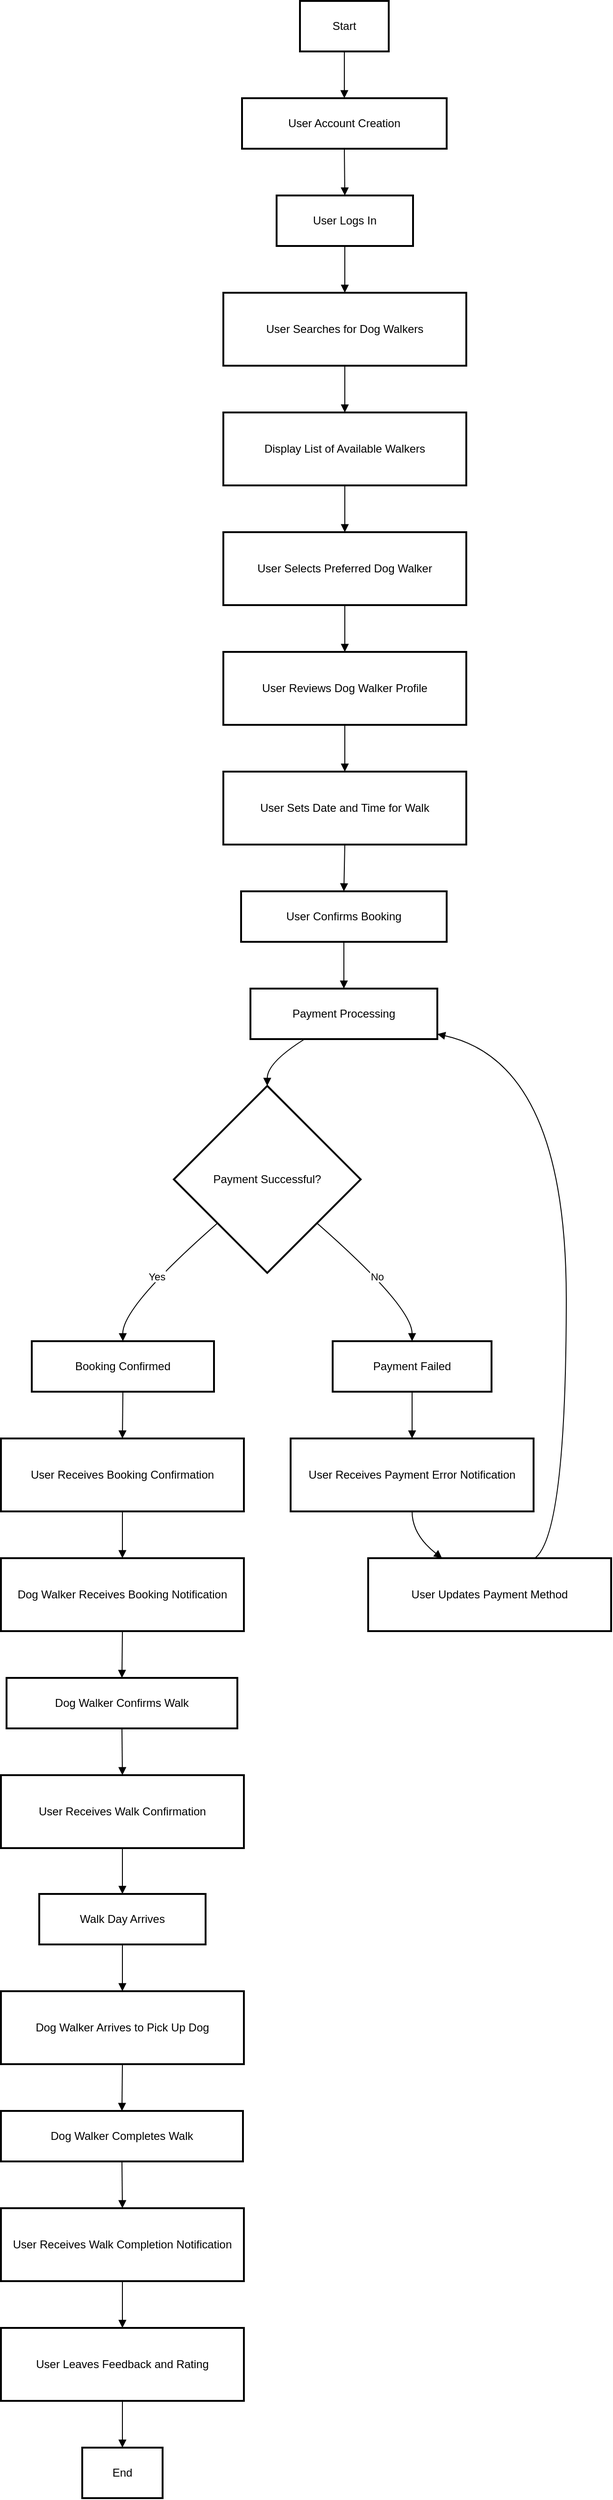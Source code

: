 <mxfile version="26.0.6">
  <diagram name="Page-1" id="MvwG0dxRVGyxBAzFm_LJ">
    <mxGraphModel>
      <root>
        <mxCell id="0" />
        <mxCell id="1" parent="0" />
        <mxCell id="2" value="Start" style="whiteSpace=wrap;strokeWidth=2;" vertex="1" parent="1">
          <mxGeometry x="328" y="8" width="95" height="54" as="geometry" />
        </mxCell>
        <mxCell id="3" value="User Account Creation" style="whiteSpace=wrap;strokeWidth=2;" vertex="1" parent="1">
          <mxGeometry x="266" y="112" width="219" height="54" as="geometry" />
        </mxCell>
        <mxCell id="4" value="User Logs In" style="whiteSpace=wrap;strokeWidth=2;" vertex="1" parent="1">
          <mxGeometry x="303" y="216" width="146" height="54" as="geometry" />
        </mxCell>
        <mxCell id="5" value="User Searches for Dog Walkers" style="whiteSpace=wrap;strokeWidth=2;" vertex="1" parent="1">
          <mxGeometry x="246" y="320" width="260" height="78" as="geometry" />
        </mxCell>
        <mxCell id="6" value="Display List of Available Walkers" style="whiteSpace=wrap;strokeWidth=2;" vertex="1" parent="1">
          <mxGeometry x="246" y="448" width="260" height="78" as="geometry" />
        </mxCell>
        <mxCell id="7" value="User Selects Preferred Dog Walker" style="whiteSpace=wrap;strokeWidth=2;" vertex="1" parent="1">
          <mxGeometry x="246" y="576" width="260" height="78" as="geometry" />
        </mxCell>
        <mxCell id="8" value="User Reviews Dog Walker Profile" style="whiteSpace=wrap;strokeWidth=2;" vertex="1" parent="1">
          <mxGeometry x="246" y="704" width="260" height="78" as="geometry" />
        </mxCell>
        <mxCell id="9" value="User Sets Date and Time for Walk" style="whiteSpace=wrap;strokeWidth=2;" vertex="1" parent="1">
          <mxGeometry x="246" y="832" width="260" height="78" as="geometry" />
        </mxCell>
        <mxCell id="10" value="User Confirms Booking" style="whiteSpace=wrap;strokeWidth=2;" vertex="1" parent="1">
          <mxGeometry x="265" y="960" width="220" height="54" as="geometry" />
        </mxCell>
        <mxCell id="11" value="Payment Processing" style="whiteSpace=wrap;strokeWidth=2;" vertex="1" parent="1">
          <mxGeometry x="275" y="1064" width="200" height="54" as="geometry" />
        </mxCell>
        <mxCell id="12" value="Payment Successful?" style="rhombus;strokeWidth=2;whiteSpace=wrap;" vertex="1" parent="1">
          <mxGeometry x="193" y="1168" width="200" height="200" as="geometry" />
        </mxCell>
        <mxCell id="13" value="Booking Confirmed" style="whiteSpace=wrap;strokeWidth=2;" vertex="1" parent="1">
          <mxGeometry x="41" y="1441" width="195" height="54" as="geometry" />
        </mxCell>
        <mxCell id="14" value="Payment Failed" style="whiteSpace=wrap;strokeWidth=2;" vertex="1" parent="1">
          <mxGeometry x="363" y="1441" width="170" height="54" as="geometry" />
        </mxCell>
        <mxCell id="15" value="User Receives Payment Error Notification" style="whiteSpace=wrap;strokeWidth=2;" vertex="1" parent="1">
          <mxGeometry x="318" y="1545" width="260" height="78" as="geometry" />
        </mxCell>
        <mxCell id="16" value="User Updates Payment Method" style="whiteSpace=wrap;strokeWidth=2;" vertex="1" parent="1">
          <mxGeometry x="401" y="1673" width="260" height="78" as="geometry" />
        </mxCell>
        <mxCell id="17" value="User Receives Booking Confirmation" style="whiteSpace=wrap;strokeWidth=2;" vertex="1" parent="1">
          <mxGeometry x="8" y="1545" width="260" height="78" as="geometry" />
        </mxCell>
        <mxCell id="18" value="Dog Walker Receives Booking Notification" style="whiteSpace=wrap;strokeWidth=2;" vertex="1" parent="1">
          <mxGeometry x="8" y="1673" width="260" height="78" as="geometry" />
        </mxCell>
        <mxCell id="19" value="Dog Walker Confirms Walk" style="whiteSpace=wrap;strokeWidth=2;" vertex="1" parent="1">
          <mxGeometry x="14" y="1801" width="247" height="54" as="geometry" />
        </mxCell>
        <mxCell id="20" value="User Receives Walk Confirmation" style="whiteSpace=wrap;strokeWidth=2;" vertex="1" parent="1">
          <mxGeometry x="8" y="1905" width="260" height="78" as="geometry" />
        </mxCell>
        <mxCell id="21" value="Walk Day Arrives" style="whiteSpace=wrap;strokeWidth=2;" vertex="1" parent="1">
          <mxGeometry x="49" y="2032" width="178" height="54" as="geometry" />
        </mxCell>
        <mxCell id="22" value="Dog Walker Arrives to Pick Up Dog" style="whiteSpace=wrap;strokeWidth=2;" vertex="1" parent="1">
          <mxGeometry x="8" y="2136" width="260" height="78" as="geometry" />
        </mxCell>
        <mxCell id="23" value="Dog Walker Completes Walk" style="whiteSpace=wrap;strokeWidth=2;" vertex="1" parent="1">
          <mxGeometry x="8" y="2264" width="259" height="54" as="geometry" />
        </mxCell>
        <mxCell id="24" value="User Receives Walk Completion Notification" style="whiteSpace=wrap;strokeWidth=2;" vertex="1" parent="1">
          <mxGeometry x="8" y="2368" width="260" height="78" as="geometry" />
        </mxCell>
        <mxCell id="25" value="User Leaves Feedback and Rating" style="whiteSpace=wrap;strokeWidth=2;" vertex="1" parent="1">
          <mxGeometry x="8" y="2496" width="260" height="78" as="geometry" />
        </mxCell>
        <mxCell id="26" value="End" style="whiteSpace=wrap;strokeWidth=2;" vertex="1" parent="1">
          <mxGeometry x="95" y="2624" width="86" height="54" as="geometry" />
        </mxCell>
        <mxCell id="27" value="" style="curved=1;startArrow=none;endArrow=block;exitX=0.5;exitY=1;entryX=0.5;entryY=0;" edge="1" parent="1" source="2" target="3">
          <mxGeometry relative="1" as="geometry">
            <Array as="points" />
          </mxGeometry>
        </mxCell>
        <mxCell id="28" value="" style="curved=1;startArrow=none;endArrow=block;exitX=0.5;exitY=1;entryX=0.5;entryY=0;" edge="1" parent="1" source="3" target="4">
          <mxGeometry relative="1" as="geometry">
            <Array as="points" />
          </mxGeometry>
        </mxCell>
        <mxCell id="29" value="" style="curved=1;startArrow=none;endArrow=block;exitX=0.5;exitY=1;entryX=0.5;entryY=0;" edge="1" parent="1" source="4" target="5">
          <mxGeometry relative="1" as="geometry">
            <Array as="points" />
          </mxGeometry>
        </mxCell>
        <mxCell id="30" value="" style="curved=1;startArrow=none;endArrow=block;exitX=0.5;exitY=1;entryX=0.5;entryY=0;" edge="1" parent="1" source="5" target="6">
          <mxGeometry relative="1" as="geometry">
            <Array as="points" />
          </mxGeometry>
        </mxCell>
        <mxCell id="31" value="" style="curved=1;startArrow=none;endArrow=block;exitX=0.5;exitY=1;entryX=0.5;entryY=0;" edge="1" parent="1" source="6" target="7">
          <mxGeometry relative="1" as="geometry">
            <Array as="points" />
          </mxGeometry>
        </mxCell>
        <mxCell id="32" value="" style="curved=1;startArrow=none;endArrow=block;exitX=0.5;exitY=1;entryX=0.5;entryY=0;" edge="1" parent="1" source="7" target="8">
          <mxGeometry relative="1" as="geometry">
            <Array as="points" />
          </mxGeometry>
        </mxCell>
        <mxCell id="33" value="" style="curved=1;startArrow=none;endArrow=block;exitX=0.5;exitY=1;entryX=0.5;entryY=0;" edge="1" parent="1" source="8" target="9">
          <mxGeometry relative="1" as="geometry">
            <Array as="points" />
          </mxGeometry>
        </mxCell>
        <mxCell id="34" value="" style="curved=1;startArrow=none;endArrow=block;exitX=0.5;exitY=1;entryX=0.5;entryY=0;" edge="1" parent="1" source="9" target="10">
          <mxGeometry relative="1" as="geometry">
            <Array as="points" />
          </mxGeometry>
        </mxCell>
        <mxCell id="35" value="" style="curved=1;startArrow=none;endArrow=block;exitX=0.5;exitY=1;entryX=0.5;entryY=0;" edge="1" parent="1" source="10" target="11">
          <mxGeometry relative="1" as="geometry">
            <Array as="points" />
          </mxGeometry>
        </mxCell>
        <mxCell id="36" value="" style="curved=1;startArrow=none;endArrow=block;exitX=0.29;exitY=1;entryX=0.5;entryY=0;" edge="1" parent="1" source="11" target="12">
          <mxGeometry relative="1" as="geometry">
            <Array as="points">
              <mxPoint x="293" y="1143" />
            </Array>
          </mxGeometry>
        </mxCell>
        <mxCell id="37" value="Yes" style="curved=1;startArrow=none;endArrow=block;exitX=0;exitY=0.94;entryX=0.5;entryY=-0.01;" edge="1" parent="1" source="12" target="13">
          <mxGeometry relative="1" as="geometry">
            <Array as="points">
              <mxPoint x="138" y="1404" />
            </Array>
          </mxGeometry>
        </mxCell>
        <mxCell id="38" value="No" style="curved=1;startArrow=none;endArrow=block;exitX=1;exitY=0.94;entryX=0.5;entryY=-0.01;" edge="1" parent="1" source="12" target="14">
          <mxGeometry relative="1" as="geometry">
            <Array as="points">
              <mxPoint x="448" y="1404" />
            </Array>
          </mxGeometry>
        </mxCell>
        <mxCell id="39" value="" style="curved=1;startArrow=none;endArrow=block;exitX=0.5;exitY=0.99;entryX=0.5;entryY=-0.01;" edge="1" parent="1" source="14" target="15">
          <mxGeometry relative="1" as="geometry">
            <Array as="points" />
          </mxGeometry>
        </mxCell>
        <mxCell id="40" value="" style="curved=1;startArrow=none;endArrow=block;exitX=0.5;exitY=0.99;entryX=0.3;entryY=-0.01;" edge="1" parent="1" source="15" target="16">
          <mxGeometry relative="1" as="geometry">
            <Array as="points">
              <mxPoint x="448" y="1648" />
            </Array>
          </mxGeometry>
        </mxCell>
        <mxCell id="41" value="" style="curved=1;startArrow=none;endArrow=block;exitX=0.69;exitY=-0.01;entryX=1;entryY=0.9;" edge="1" parent="1" source="16" target="11">
          <mxGeometry relative="1" as="geometry">
            <Array as="points">
              <mxPoint x="613" y="1648" />
              <mxPoint x="613" y="1143" />
            </Array>
          </mxGeometry>
        </mxCell>
        <mxCell id="42" value="" style="curved=1;startArrow=none;endArrow=block;exitX=0.5;exitY=0.99;entryX=0.5;entryY=-0.01;" edge="1" parent="1" source="13" target="17">
          <mxGeometry relative="1" as="geometry">
            <Array as="points" />
          </mxGeometry>
        </mxCell>
        <mxCell id="43" value="" style="curved=1;startArrow=none;endArrow=block;exitX=0.5;exitY=0.99;entryX=0.5;entryY=-0.01;" edge="1" parent="1" source="17" target="18">
          <mxGeometry relative="1" as="geometry">
            <Array as="points" />
          </mxGeometry>
        </mxCell>
        <mxCell id="44" value="" style="curved=1;startArrow=none;endArrow=block;exitX=0.5;exitY=0.99;entryX=0.5;entryY=-0.01;" edge="1" parent="1" source="18" target="19">
          <mxGeometry relative="1" as="geometry">
            <Array as="points" />
          </mxGeometry>
        </mxCell>
        <mxCell id="45" value="" style="curved=1;startArrow=none;endArrow=block;exitX=0.5;exitY=0.99;entryX=0.5;entryY=-0.01;" edge="1" parent="1" source="19" target="20">
          <mxGeometry relative="1" as="geometry">
            <Array as="points" />
          </mxGeometry>
        </mxCell>
        <mxCell id="46" value="" style="curved=1;startArrow=none;endArrow=block;exitX=0.5;exitY=0.99;entryX=0.5;entryY=0.01;" edge="1" parent="1" source="20" target="21">
          <mxGeometry relative="1" as="geometry">
            <Array as="points" />
          </mxGeometry>
        </mxCell>
        <mxCell id="47" value="" style="curved=1;startArrow=none;endArrow=block;exitX=0.5;exitY=1.01;entryX=0.5;entryY=0.01;" edge="1" parent="1" source="21" target="22">
          <mxGeometry relative="1" as="geometry">
            <Array as="points" />
          </mxGeometry>
        </mxCell>
        <mxCell id="48" value="" style="curved=1;startArrow=none;endArrow=block;exitX=0.5;exitY=1.01;entryX=0.5;entryY=0.01;" edge="1" parent="1" source="22" target="23">
          <mxGeometry relative="1" as="geometry">
            <Array as="points" />
          </mxGeometry>
        </mxCell>
        <mxCell id="49" value="" style="curved=1;startArrow=none;endArrow=block;exitX=0.5;exitY=1.01;entryX=0.5;entryY=0.01;" edge="1" parent="1" source="23" target="24">
          <mxGeometry relative="1" as="geometry">
            <Array as="points" />
          </mxGeometry>
        </mxCell>
        <mxCell id="50" value="" style="curved=1;startArrow=none;endArrow=block;exitX=0.5;exitY=1.01;entryX=0.5;entryY=0.01;" edge="1" parent="1" source="24" target="25">
          <mxGeometry relative="1" as="geometry">
            <Array as="points" />
          </mxGeometry>
        </mxCell>
        <mxCell id="51" value="" style="curved=1;startArrow=none;endArrow=block;exitX=0.5;exitY=1.01;entryX=0.5;entryY=0.01;" edge="1" parent="1" source="25" target="26">
          <mxGeometry relative="1" as="geometry">
            <Array as="points" />
          </mxGeometry>
        </mxCell>
      </root>
    </mxGraphModel>
  </diagram>
</mxfile>
